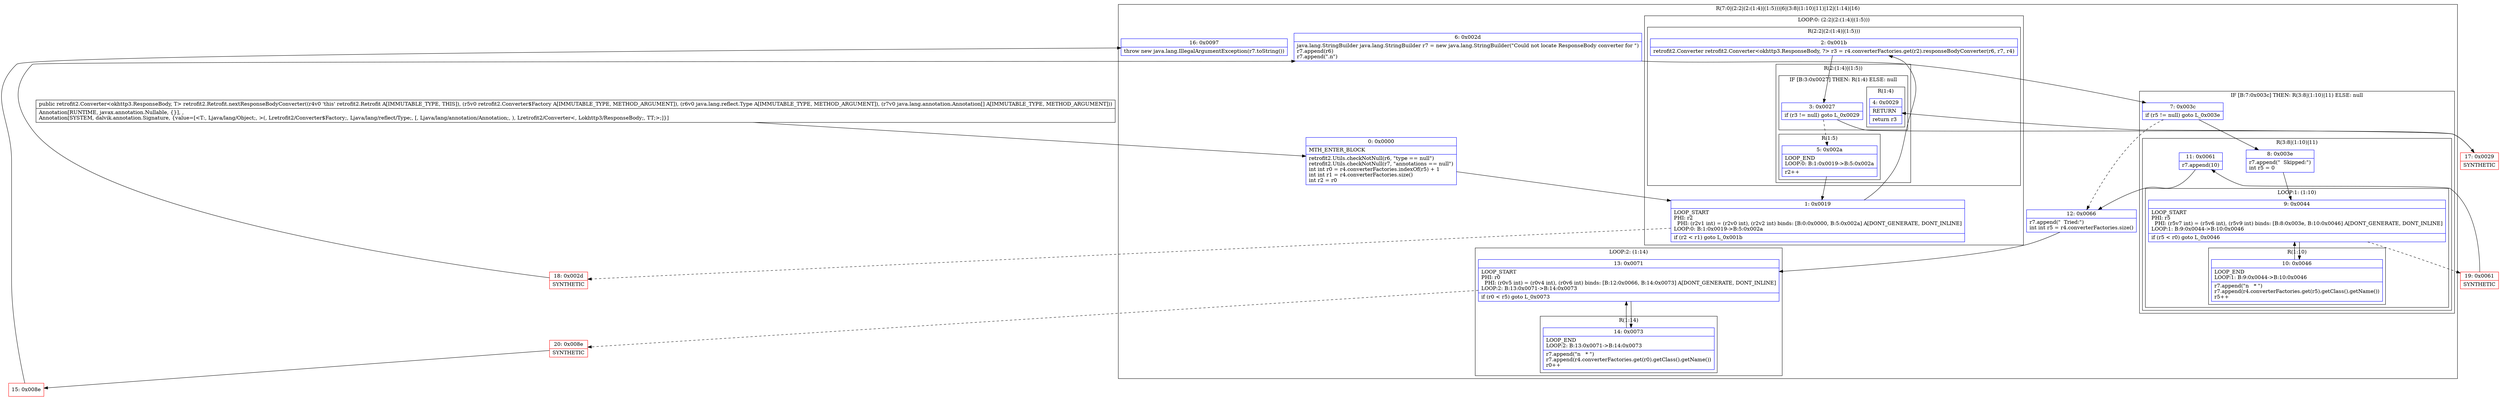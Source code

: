 digraph "CFG forretrofit2.Retrofit.nextResponseBodyConverter(Lretrofit2\/Converter$Factory;Ljava\/lang\/reflect\/Type;[Ljava\/lang\/annotation\/Annotation;)Lretrofit2\/Converter;" {
subgraph cluster_Region_1543830498 {
label = "R(7:0|(2:2|(2:(1:4)|(1:5)))|6|(3:8|(1:10)|11)|12|(1:14)|16)";
node [shape=record,color=blue];
Node_0 [shape=record,label="{0\:\ 0x0000|MTH_ENTER_BLOCK\l|retrofit2.Utils.checkNotNull(r6, \"type == null\")\lretrofit2.Utils.checkNotNull(r7, \"annotations == null\")\lint int r0 = r4.converterFactories.indexOf(r5) + 1\lint int r1 = r4.converterFactories.size()\lint r2 = r0\l}"];
subgraph cluster_LoopRegion_1743967375 {
label = "LOOP:0: (2:2|(2:(1:4)|(1:5)))";
node [shape=record,color=blue];
Node_1 [shape=record,label="{1\:\ 0x0019|LOOP_START\lPHI: r2 \l  PHI: (r2v1 int) = (r2v0 int), (r2v2 int) binds: [B:0:0x0000, B:5:0x002a] A[DONT_GENERATE, DONT_INLINE]\lLOOP:0: B:1:0x0019\-\>B:5:0x002a\l|if (r2 \< r1) goto L_0x001b\l}"];
subgraph cluster_Region_1811678428 {
label = "R(2:2|(2:(1:4)|(1:5)))";
node [shape=record,color=blue];
Node_2 [shape=record,label="{2\:\ 0x001b|retrofit2.Converter retrofit2.Converter\<okhttp3.ResponseBody, ?\> r3 = r4.converterFactories.get(r2).responseBodyConverter(r6, r7, r4)\l}"];
subgraph cluster_Region_1044943302 {
label = "R(2:(1:4)|(1:5))";
node [shape=record,color=blue];
subgraph cluster_IfRegion_1419244159 {
label = "IF [B:3:0x0027] THEN: R(1:4) ELSE: null";
node [shape=record,color=blue];
Node_3 [shape=record,label="{3\:\ 0x0027|if (r3 != null) goto L_0x0029\l}"];
subgraph cluster_Region_1598478037 {
label = "R(1:4)";
node [shape=record,color=blue];
Node_4 [shape=record,label="{4\:\ 0x0029|RETURN\l|return r3\l}"];
}
}
subgraph cluster_Region_450620836 {
label = "R(1:5)";
node [shape=record,color=blue];
Node_5 [shape=record,label="{5\:\ 0x002a|LOOP_END\lLOOP:0: B:1:0x0019\-\>B:5:0x002a\l|r2++\l}"];
}
}
}
}
Node_6 [shape=record,label="{6\:\ 0x002d|java.lang.StringBuilder java.lang.StringBuilder r7 = new java.lang.StringBuilder(\"Could not locate ResponseBody converter for \")\lr7.append(r6)\lr7.append(\".n\")\l}"];
subgraph cluster_IfRegion_1358731381 {
label = "IF [B:7:0x003c] THEN: R(3:8|(1:10)|11) ELSE: null";
node [shape=record,color=blue];
Node_7 [shape=record,label="{7\:\ 0x003c|if (r5 != null) goto L_0x003e\l}"];
subgraph cluster_Region_85279792 {
label = "R(3:8|(1:10)|11)";
node [shape=record,color=blue];
Node_8 [shape=record,label="{8\:\ 0x003e|r7.append(\"  Skipped:\")\lint r5 = 0\l}"];
subgraph cluster_LoopRegion_1108709961 {
label = "LOOP:1: (1:10)";
node [shape=record,color=blue];
Node_9 [shape=record,label="{9\:\ 0x0044|LOOP_START\lPHI: r5 \l  PHI: (r5v7 int) = (r5v6 int), (r5v9 int) binds: [B:8:0x003e, B:10:0x0046] A[DONT_GENERATE, DONT_INLINE]\lLOOP:1: B:9:0x0044\-\>B:10:0x0046\l|if (r5 \< r0) goto L_0x0046\l}"];
subgraph cluster_Region_291806010 {
label = "R(1:10)";
node [shape=record,color=blue];
Node_10 [shape=record,label="{10\:\ 0x0046|LOOP_END\lLOOP:1: B:9:0x0044\-\>B:10:0x0046\l|r7.append(\"n   * \")\lr7.append(r4.converterFactories.get(r5).getClass().getName())\lr5++\l}"];
}
}
Node_11 [shape=record,label="{11\:\ 0x0061|r7.append(10)\l}"];
}
}
Node_12 [shape=record,label="{12\:\ 0x0066|r7.append(\"  Tried:\")\lint int r5 = r4.converterFactories.size()\l}"];
subgraph cluster_LoopRegion_968210946 {
label = "LOOP:2: (1:14)";
node [shape=record,color=blue];
Node_13 [shape=record,label="{13\:\ 0x0071|LOOP_START\lPHI: r0 \l  PHI: (r0v5 int) = (r0v4 int), (r0v6 int) binds: [B:12:0x0066, B:14:0x0073] A[DONT_GENERATE, DONT_INLINE]\lLOOP:2: B:13:0x0071\-\>B:14:0x0073\l|if (r0 \< r5) goto L_0x0073\l}"];
subgraph cluster_Region_744613277 {
label = "R(1:14)";
node [shape=record,color=blue];
Node_14 [shape=record,label="{14\:\ 0x0073|LOOP_END\lLOOP:2: B:13:0x0071\-\>B:14:0x0073\l|r7.append(\"n   * \")\lr7.append(r4.converterFactories.get(r0).getClass().getName())\lr0++\l}"];
}
}
Node_16 [shape=record,label="{16\:\ 0x0097|throw new java.lang.IllegalArgumentException(r7.toString())\l}"];
}
Node_15 [shape=record,color=red,label="{15\:\ 0x008e}"];
Node_17 [shape=record,color=red,label="{17\:\ 0x0029|SYNTHETIC\l}"];
Node_18 [shape=record,color=red,label="{18\:\ 0x002d|SYNTHETIC\l}"];
Node_19 [shape=record,color=red,label="{19\:\ 0x0061|SYNTHETIC\l}"];
Node_20 [shape=record,color=red,label="{20\:\ 0x008e|SYNTHETIC\l}"];
MethodNode[shape=record,label="{public retrofit2.Converter\<okhttp3.ResponseBody, T\> retrofit2.Retrofit.nextResponseBodyConverter((r4v0 'this' retrofit2.Retrofit A[IMMUTABLE_TYPE, THIS]), (r5v0 retrofit2.Converter$Factory A[IMMUTABLE_TYPE, METHOD_ARGUMENT]), (r6v0 java.lang.reflect.Type A[IMMUTABLE_TYPE, METHOD_ARGUMENT]), (r7v0 java.lang.annotation.Annotation[] A[IMMUTABLE_TYPE, METHOD_ARGUMENT]))  | Annotation[RUNTIME, javax.annotation.Nullable, \{\}], , \lAnnotation[SYSTEM, dalvik.annotation.Signature, \{value=[\<T:, Ljava\/lang\/Object;, \>(, Lretrofit2\/Converter$Factory;, Ljava\/lang\/reflect\/Type;, [, Ljava\/lang\/annotation\/Annotation;, ), Lretrofit2\/Converter\<, Lokhttp3\/ResponseBody;, TT;\>;]\}]\l}"];
MethodNode -> Node_0;
Node_0 -> Node_1;
Node_1 -> Node_2;
Node_1 -> Node_18[style=dashed];
Node_2 -> Node_3;
Node_3 -> Node_5[style=dashed];
Node_3 -> Node_17;
Node_5 -> Node_1;
Node_6 -> Node_7;
Node_7 -> Node_8;
Node_7 -> Node_12[style=dashed];
Node_8 -> Node_9;
Node_9 -> Node_10;
Node_9 -> Node_19[style=dashed];
Node_10 -> Node_9;
Node_11 -> Node_12;
Node_12 -> Node_13;
Node_13 -> Node_14;
Node_13 -> Node_20[style=dashed];
Node_14 -> Node_13;
Node_15 -> Node_16;
Node_17 -> Node_4;
Node_18 -> Node_6;
Node_19 -> Node_11;
Node_20 -> Node_15;
}

